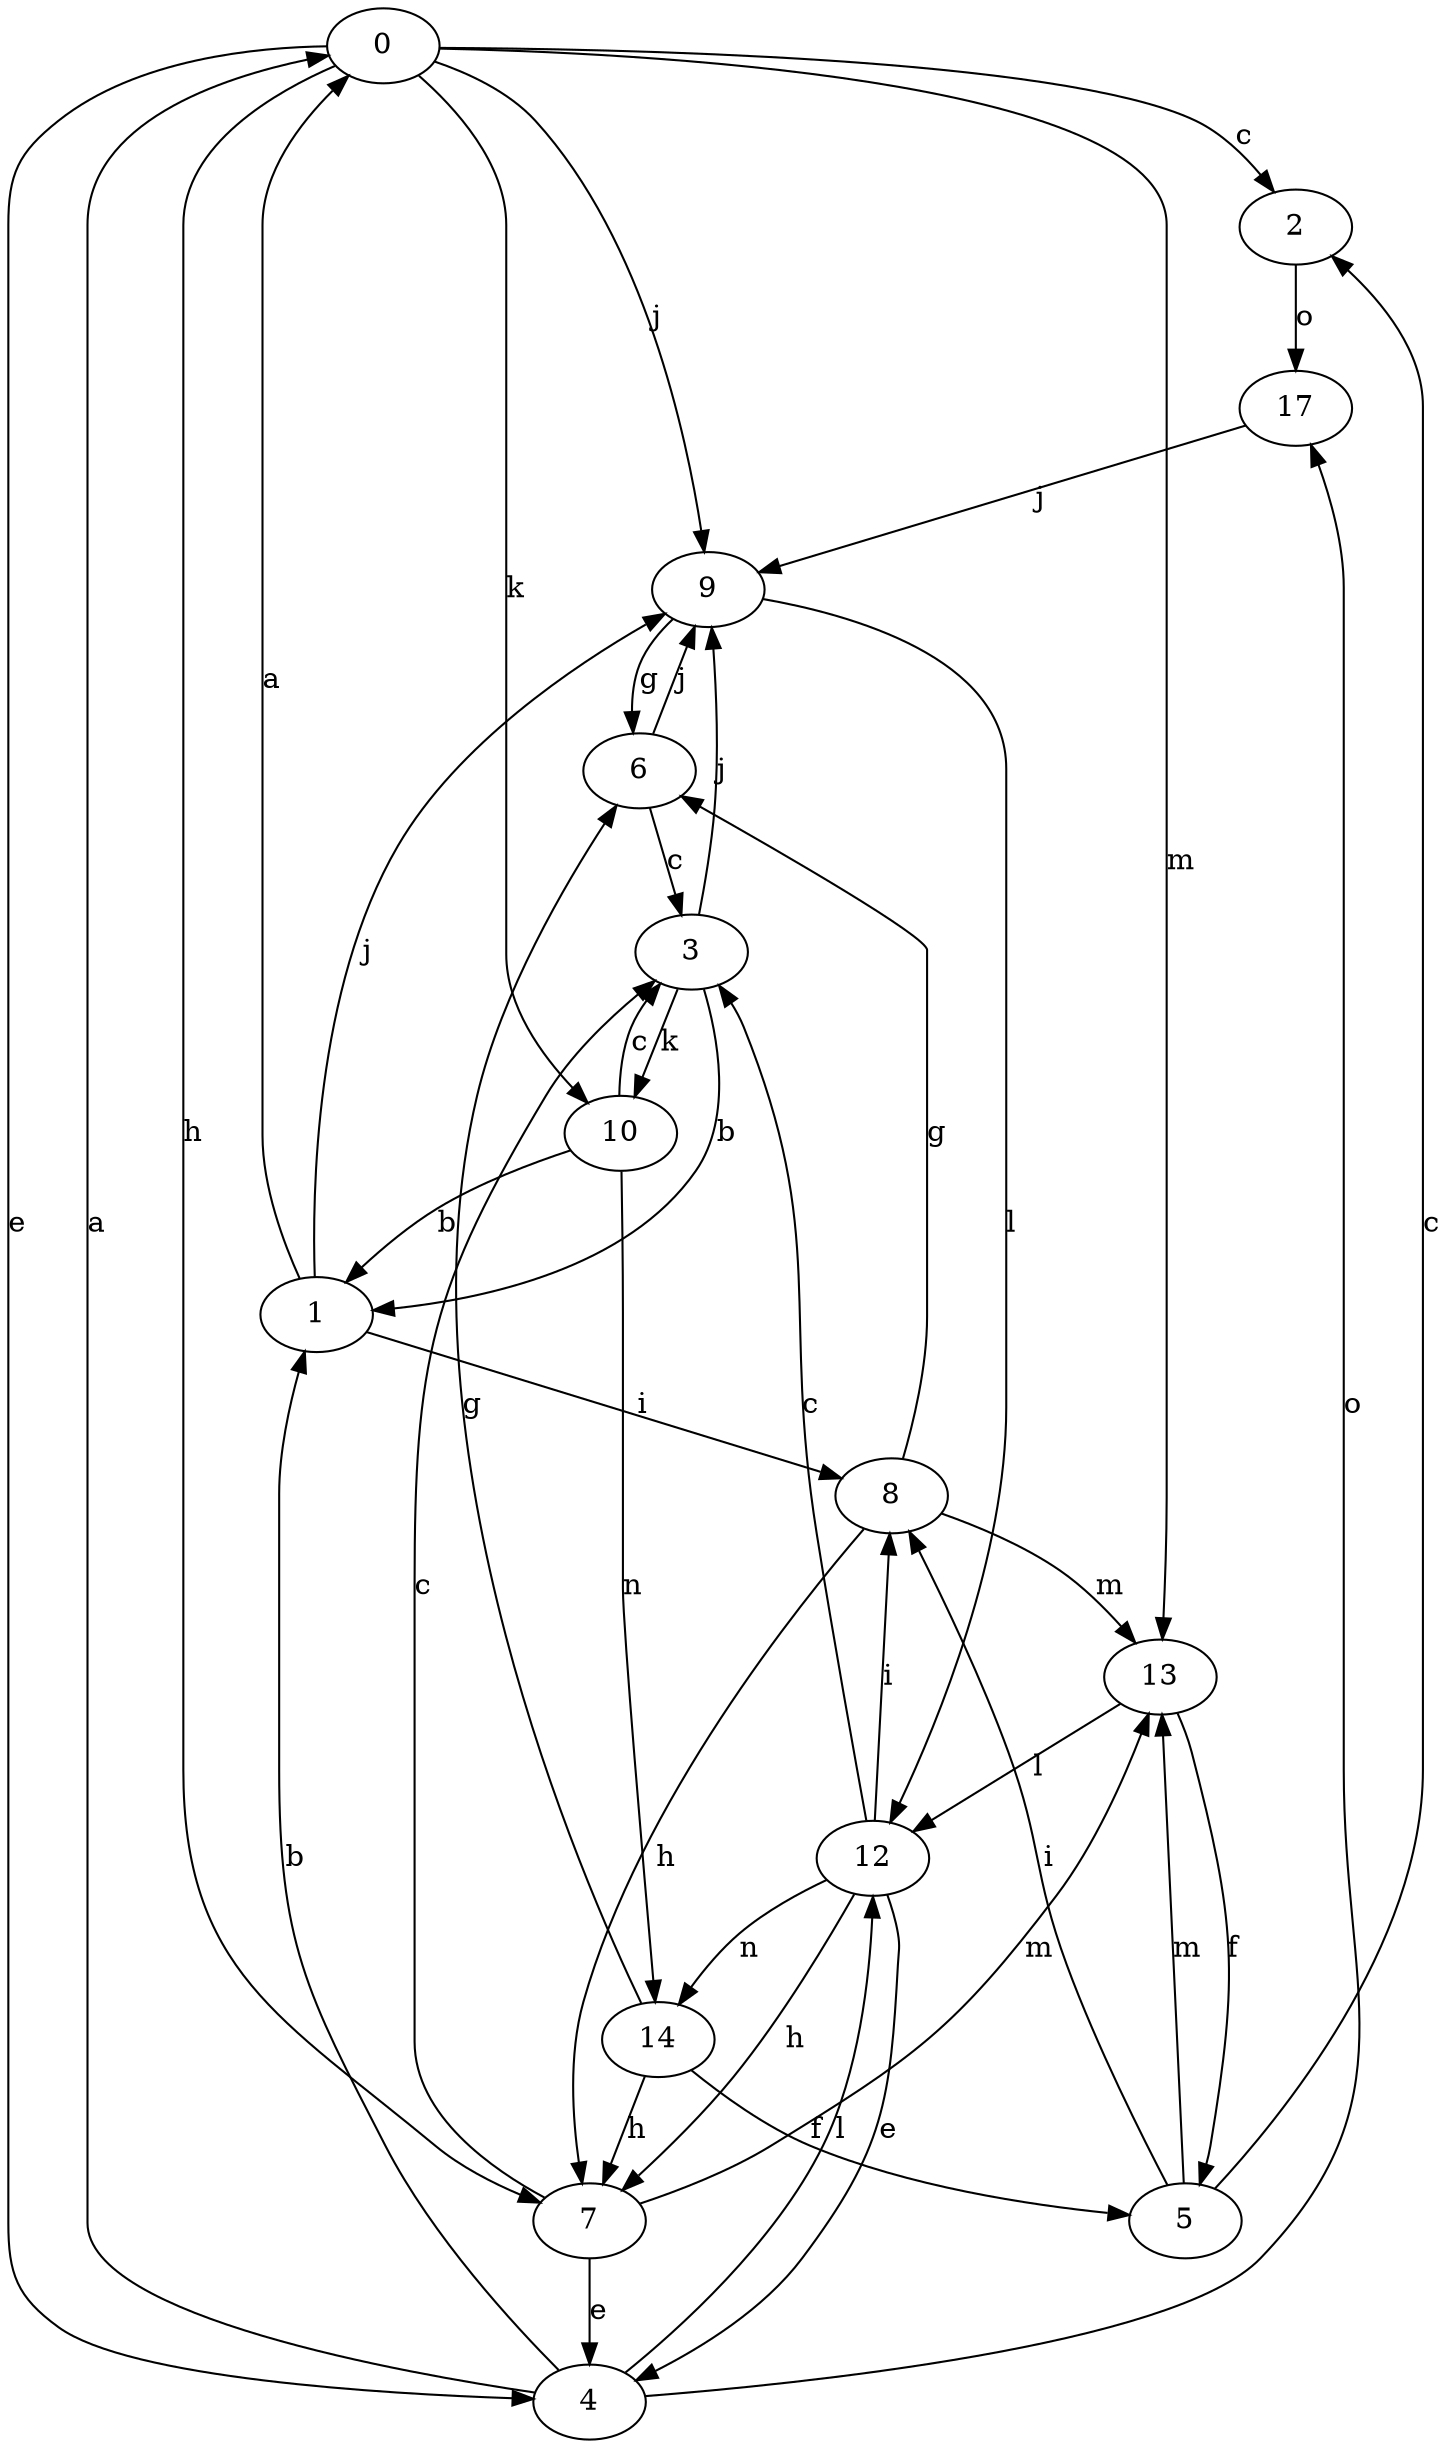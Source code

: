 strict digraph  {
0;
1;
2;
3;
4;
5;
6;
7;
8;
9;
10;
12;
13;
14;
17;
0 -> 2  [label=c];
0 -> 4  [label=e];
0 -> 7  [label=h];
0 -> 9  [label=j];
0 -> 10  [label=k];
0 -> 13  [label=m];
1 -> 0  [label=a];
1 -> 8  [label=i];
1 -> 9  [label=j];
2 -> 17  [label=o];
3 -> 1  [label=b];
3 -> 9  [label=j];
3 -> 10  [label=k];
4 -> 0  [label=a];
4 -> 1  [label=b];
4 -> 12  [label=l];
4 -> 17  [label=o];
5 -> 2  [label=c];
5 -> 8  [label=i];
5 -> 13  [label=m];
6 -> 3  [label=c];
6 -> 9  [label=j];
7 -> 3  [label=c];
7 -> 4  [label=e];
7 -> 13  [label=m];
8 -> 6  [label=g];
8 -> 7  [label=h];
8 -> 13  [label=m];
9 -> 6  [label=g];
9 -> 12  [label=l];
10 -> 1  [label=b];
10 -> 3  [label=c];
10 -> 14  [label=n];
12 -> 3  [label=c];
12 -> 4  [label=e];
12 -> 7  [label=h];
12 -> 8  [label=i];
12 -> 14  [label=n];
13 -> 5  [label=f];
13 -> 12  [label=l];
14 -> 5  [label=f];
14 -> 6  [label=g];
14 -> 7  [label=h];
17 -> 9  [label=j];
}
